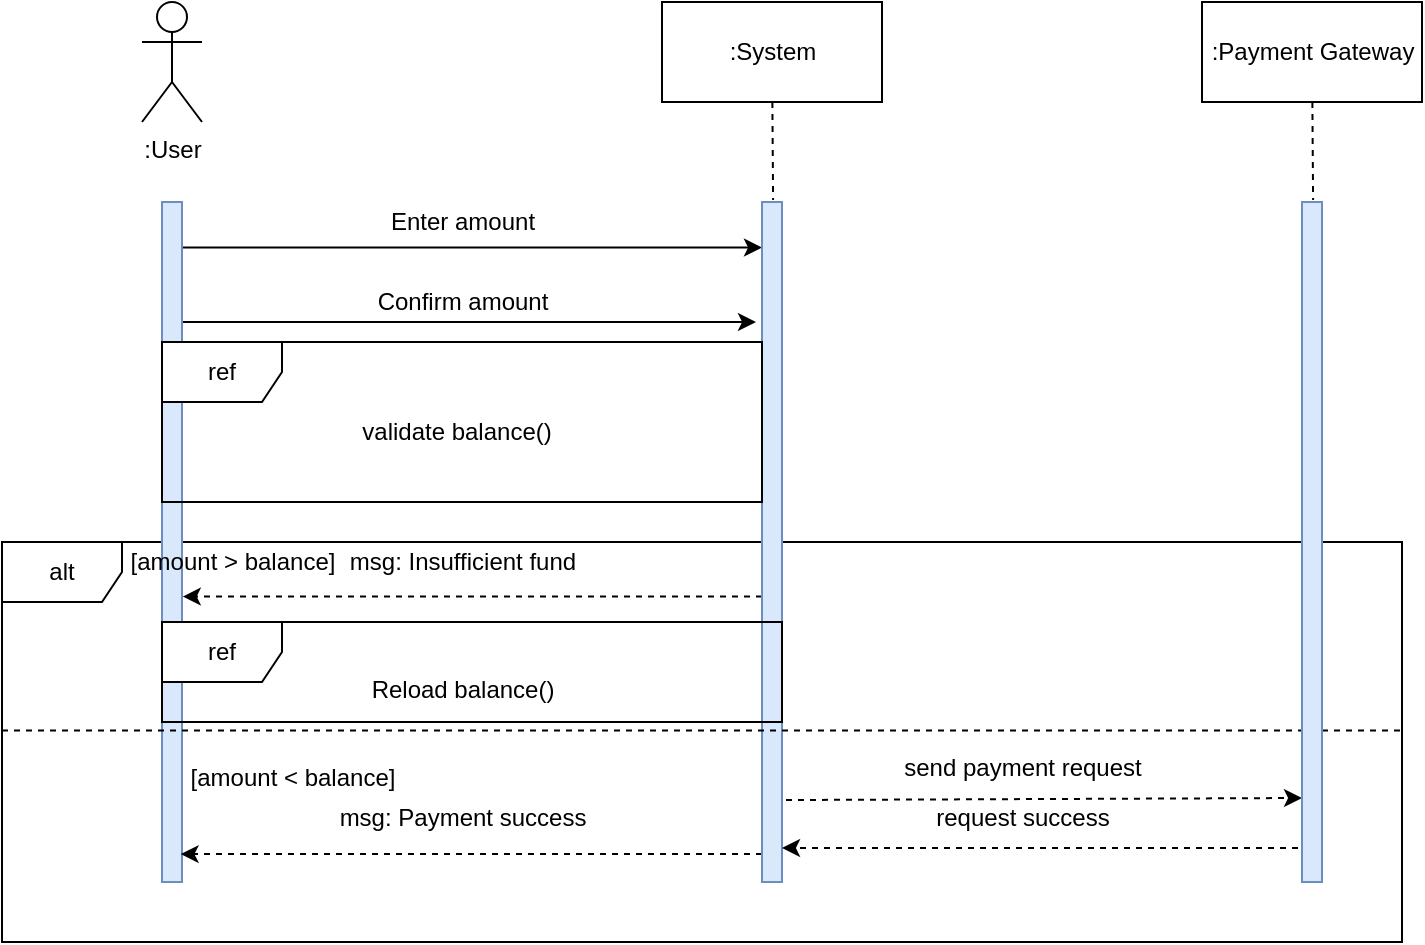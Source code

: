 <mxfile version="20.0.3" type="github">
  <diagram id="ZwW07S6iAaksKrNR2uAr" name="Page-1">
    <mxGraphModel dx="813" dy="462" grid="1" gridSize="10" guides="1" tooltips="1" connect="1" arrows="1" fold="1" page="1" pageScale="1" pageWidth="850" pageHeight="1100" math="0" shadow="0">
      <root>
        <mxCell id="0" />
        <mxCell id="1" parent="0" />
        <mxCell id="UzSunbQM4isWe2imaI03-1" value="alt" style="shape=umlFrame;whiteSpace=wrap;html=1;" vertex="1" parent="1">
          <mxGeometry x="160" y="630" width="700" height="200" as="geometry" />
        </mxCell>
        <mxCell id="UzSunbQM4isWe2imaI03-2" value=":User" style="shape=umlActor;verticalLabelPosition=bottom;verticalAlign=top;html=1;outlineConnect=0;" vertex="1" parent="1">
          <mxGeometry x="230" y="360" width="30" height="60" as="geometry" />
        </mxCell>
        <mxCell id="UzSunbQM4isWe2imaI03-3" style="rounded=0;orthogonalLoop=1;jettySize=auto;html=1;entryX=0;entryY=0.067;entryDx=0;entryDy=0;entryPerimeter=0;" edge="1" parent="1" source="UzSunbQM4isWe2imaI03-6" target="UzSunbQM4isWe2imaI03-10">
          <mxGeometry relative="1" as="geometry" />
        </mxCell>
        <mxCell id="UzSunbQM4isWe2imaI03-4" style="edgeStyle=none;rounded=0;orthogonalLoop=1;jettySize=auto;html=1;" edge="1" parent="1" source="UzSunbQM4isWe2imaI03-6">
          <mxGeometry relative="1" as="geometry">
            <mxPoint x="537" y="520" as="targetPoint" />
          </mxGeometry>
        </mxCell>
        <mxCell id="UzSunbQM4isWe2imaI03-6" value="" style="html=1;points=[];perimeter=orthogonalPerimeter;fillColor=#dae8fc;strokeColor=#6c8ebf;" vertex="1" parent="1">
          <mxGeometry x="240" y="460" width="10" height="340" as="geometry" />
        </mxCell>
        <mxCell id="UzSunbQM4isWe2imaI03-7" style="edgeStyle=none;rounded=0;orthogonalLoop=1;jettySize=auto;html=1;entryX=1.038;entryY=0.492;entryDx=0;entryDy=0;entryPerimeter=0;dashed=1;" edge="1" parent="1">
          <mxGeometry relative="1" as="geometry">
            <mxPoint x="540" y="657.28" as="sourcePoint" />
            <mxPoint x="250.38" y="657.28" as="targetPoint" />
          </mxGeometry>
        </mxCell>
        <mxCell id="UzSunbQM4isWe2imaI03-27" style="edgeStyle=none;rounded=0;orthogonalLoop=1;jettySize=auto;html=1;entryX=-0.1;entryY=0.821;entryDx=0;entryDy=0;entryPerimeter=0;exitX=1.1;exitY=0.824;exitDx=0;exitDy=0;exitPerimeter=0;dashed=1;" edge="1" parent="1">
          <mxGeometry relative="1" as="geometry">
            <mxPoint x="552" y="759.02" as="sourcePoint" />
            <mxPoint x="810.0" y="758.0" as="targetPoint" />
          </mxGeometry>
        </mxCell>
        <mxCell id="UzSunbQM4isWe2imaI03-36" style="edgeStyle=none;rounded=0;orthogonalLoop=1;jettySize=auto;html=1;entryX=0.929;entryY=0.959;entryDx=0;entryDy=0;entryPerimeter=0;dashed=1;" edge="1" parent="1" source="UzSunbQM4isWe2imaI03-10" target="UzSunbQM4isWe2imaI03-6">
          <mxGeometry relative="1" as="geometry" />
        </mxCell>
        <mxCell id="UzSunbQM4isWe2imaI03-10" value="" style="html=1;points=[];perimeter=orthogonalPerimeter;fillColor=#dae8fc;strokeColor=#6c8ebf;" vertex="1" parent="1">
          <mxGeometry x="540" y="460" width="10" height="340" as="geometry" />
        </mxCell>
        <mxCell id="UzSunbQM4isWe2imaI03-11" style="edgeStyle=none;rounded=0;orthogonalLoop=1;jettySize=auto;html=1;entryX=0.555;entryY=-0.003;entryDx=0;entryDy=0;entryPerimeter=0;dashed=1;endArrow=none;endFill=0;" edge="1" parent="1" source="UzSunbQM4isWe2imaI03-12" target="UzSunbQM4isWe2imaI03-10">
          <mxGeometry relative="1" as="geometry" />
        </mxCell>
        <mxCell id="UzSunbQM4isWe2imaI03-12" value=":System" style="html=1;" vertex="1" parent="1">
          <mxGeometry x="490" y="360" width="110" height="50" as="geometry" />
        </mxCell>
        <mxCell id="UzSunbQM4isWe2imaI03-13" value="Enter amount" style="text;html=1;align=center;verticalAlign=middle;resizable=0;points=[];autosize=1;strokeColor=none;fillColor=none;" vertex="1" parent="1">
          <mxGeometry x="350" y="460" width="80" height="20" as="geometry" />
        </mxCell>
        <mxCell id="UzSunbQM4isWe2imaI03-14" value="msg: Insufficient fund" style="text;html=1;align=center;verticalAlign=middle;resizable=0;points=[];autosize=1;strokeColor=none;fillColor=none;" vertex="1" parent="1">
          <mxGeometry x="330" y="630" width="120" height="20" as="geometry" />
        </mxCell>
        <mxCell id="UzSunbQM4isWe2imaI03-15" value="Confirm amount" style="text;html=1;align=center;verticalAlign=middle;resizable=0;points=[];autosize=1;strokeColor=none;fillColor=none;" vertex="1" parent="1">
          <mxGeometry x="340" y="500" width="100" height="20" as="geometry" />
        </mxCell>
        <mxCell id="UzSunbQM4isWe2imaI03-16" value="msg: Payment success" style="text;html=1;align=center;verticalAlign=middle;resizable=0;points=[];autosize=1;strokeColor=none;fillColor=none;" vertex="1" parent="1">
          <mxGeometry x="330" y="758" width="120" height="20" as="geometry" />
        </mxCell>
        <mxCell id="UzSunbQM4isWe2imaI03-17" value="" style="line;strokeWidth=1;fillColor=none;align=left;verticalAlign=middle;spacingTop=-1;spacingLeft=3;spacingRight=3;rotatable=0;labelPosition=right;points=[];portConstraint=eastwest;dashed=1;" vertex="1" parent="1">
          <mxGeometry x="160" y="720" width="700" height="8.62" as="geometry" />
        </mxCell>
        <mxCell id="UzSunbQM4isWe2imaI03-18" value="[amount &amp;gt; balance]" style="text;html=1;align=center;verticalAlign=middle;resizable=0;points=[];autosize=1;strokeColor=none;fillColor=none;" vertex="1" parent="1">
          <mxGeometry x="220" y="630" width="110" height="20" as="geometry" />
        </mxCell>
        <mxCell id="UzSunbQM4isWe2imaI03-19" value="[amount &amp;lt; balance]" style="text;html=1;align=center;verticalAlign=middle;resizable=0;points=[];autosize=1;strokeColor=none;fillColor=none;" vertex="1" parent="1">
          <mxGeometry x="250" y="738" width="110" height="20" as="geometry" />
        </mxCell>
        <mxCell id="UzSunbQM4isWe2imaI03-31" style="edgeStyle=none;rounded=0;orthogonalLoop=1;jettySize=auto;html=1;entryX=1.2;entryY=0.912;entryDx=0;entryDy=0;entryPerimeter=0;dashed=1;" edge="1" parent="1">
          <mxGeometry relative="1" as="geometry">
            <mxPoint x="808" y="783.0" as="sourcePoint" />
            <mxPoint x="550.0" y="783.0" as="targetPoint" />
          </mxGeometry>
        </mxCell>
        <mxCell id="UzSunbQM4isWe2imaI03-22" value="" style="html=1;points=[];perimeter=orthogonalPerimeter;fillColor=#dae8fc;strokeColor=#6c8ebf;" vertex="1" parent="1">
          <mxGeometry x="810" y="460" width="10" height="340" as="geometry" />
        </mxCell>
        <mxCell id="UzSunbQM4isWe2imaI03-23" style="edgeStyle=none;rounded=0;orthogonalLoop=1;jettySize=auto;html=1;entryX=0.555;entryY=-0.003;entryDx=0;entryDy=0;entryPerimeter=0;dashed=1;endArrow=none;endFill=0;" edge="1" parent="1" source="UzSunbQM4isWe2imaI03-24">
          <mxGeometry relative="1" as="geometry">
            <mxPoint x="815.55" y="458.98" as="targetPoint" />
          </mxGeometry>
        </mxCell>
        <mxCell id="UzSunbQM4isWe2imaI03-24" value=":Payment Gateway" style="html=1;" vertex="1" parent="1">
          <mxGeometry x="760" y="360" width="110" height="50" as="geometry" />
        </mxCell>
        <mxCell id="UzSunbQM4isWe2imaI03-28" value="send payment request" style="text;html=1;align=center;verticalAlign=middle;resizable=0;points=[];autosize=1;strokeColor=none;fillColor=none;" vertex="1" parent="1">
          <mxGeometry x="600" y="728" width="140" height="30" as="geometry" />
        </mxCell>
        <mxCell id="UzSunbQM4isWe2imaI03-32" value="request success" style="text;html=1;align=center;verticalAlign=middle;resizable=0;points=[];autosize=1;strokeColor=none;fillColor=none;" vertex="1" parent="1">
          <mxGeometry x="615" y="753" width="110" height="30" as="geometry" />
        </mxCell>
        <mxCell id="UzSunbQM4isWe2imaI03-35" value="" style="group" vertex="1" connectable="0" parent="1">
          <mxGeometry x="240" y="530" width="300" height="80" as="geometry" />
        </mxCell>
        <mxCell id="UzSunbQM4isWe2imaI03-33" value="ref" style="shape=umlFrame;whiteSpace=wrap;html=1;" vertex="1" parent="UzSunbQM4isWe2imaI03-35">
          <mxGeometry width="300" height="80" as="geometry" />
        </mxCell>
        <mxCell id="UzSunbQM4isWe2imaI03-34" value="validate balance()" style="text;html=1;align=center;verticalAlign=middle;resizable=0;points=[];autosize=1;strokeColor=none;fillColor=none;" vertex="1" parent="UzSunbQM4isWe2imaI03-35">
          <mxGeometry x="87.097" y="30" width="120" height="30" as="geometry" />
        </mxCell>
        <mxCell id="UzSunbQM4isWe2imaI03-37" value="" style="group" vertex="1" connectable="0" parent="1">
          <mxGeometry x="240" y="670" width="310" height="50" as="geometry" />
        </mxCell>
        <mxCell id="UzSunbQM4isWe2imaI03-38" value="ref" style="shape=umlFrame;whiteSpace=wrap;html=1;" vertex="1" parent="UzSunbQM4isWe2imaI03-37">
          <mxGeometry width="310.0" height="50" as="geometry" />
        </mxCell>
        <mxCell id="UzSunbQM4isWe2imaI03-39" value="Reload balance()" style="text;html=1;align=center;verticalAlign=middle;resizable=0;points=[];autosize=1;strokeColor=none;fillColor=none;" vertex="1" parent="UzSunbQM4isWe2imaI03-37">
          <mxGeometry x="95" y="18.75" width="110" height="30" as="geometry" />
        </mxCell>
      </root>
    </mxGraphModel>
  </diagram>
</mxfile>
